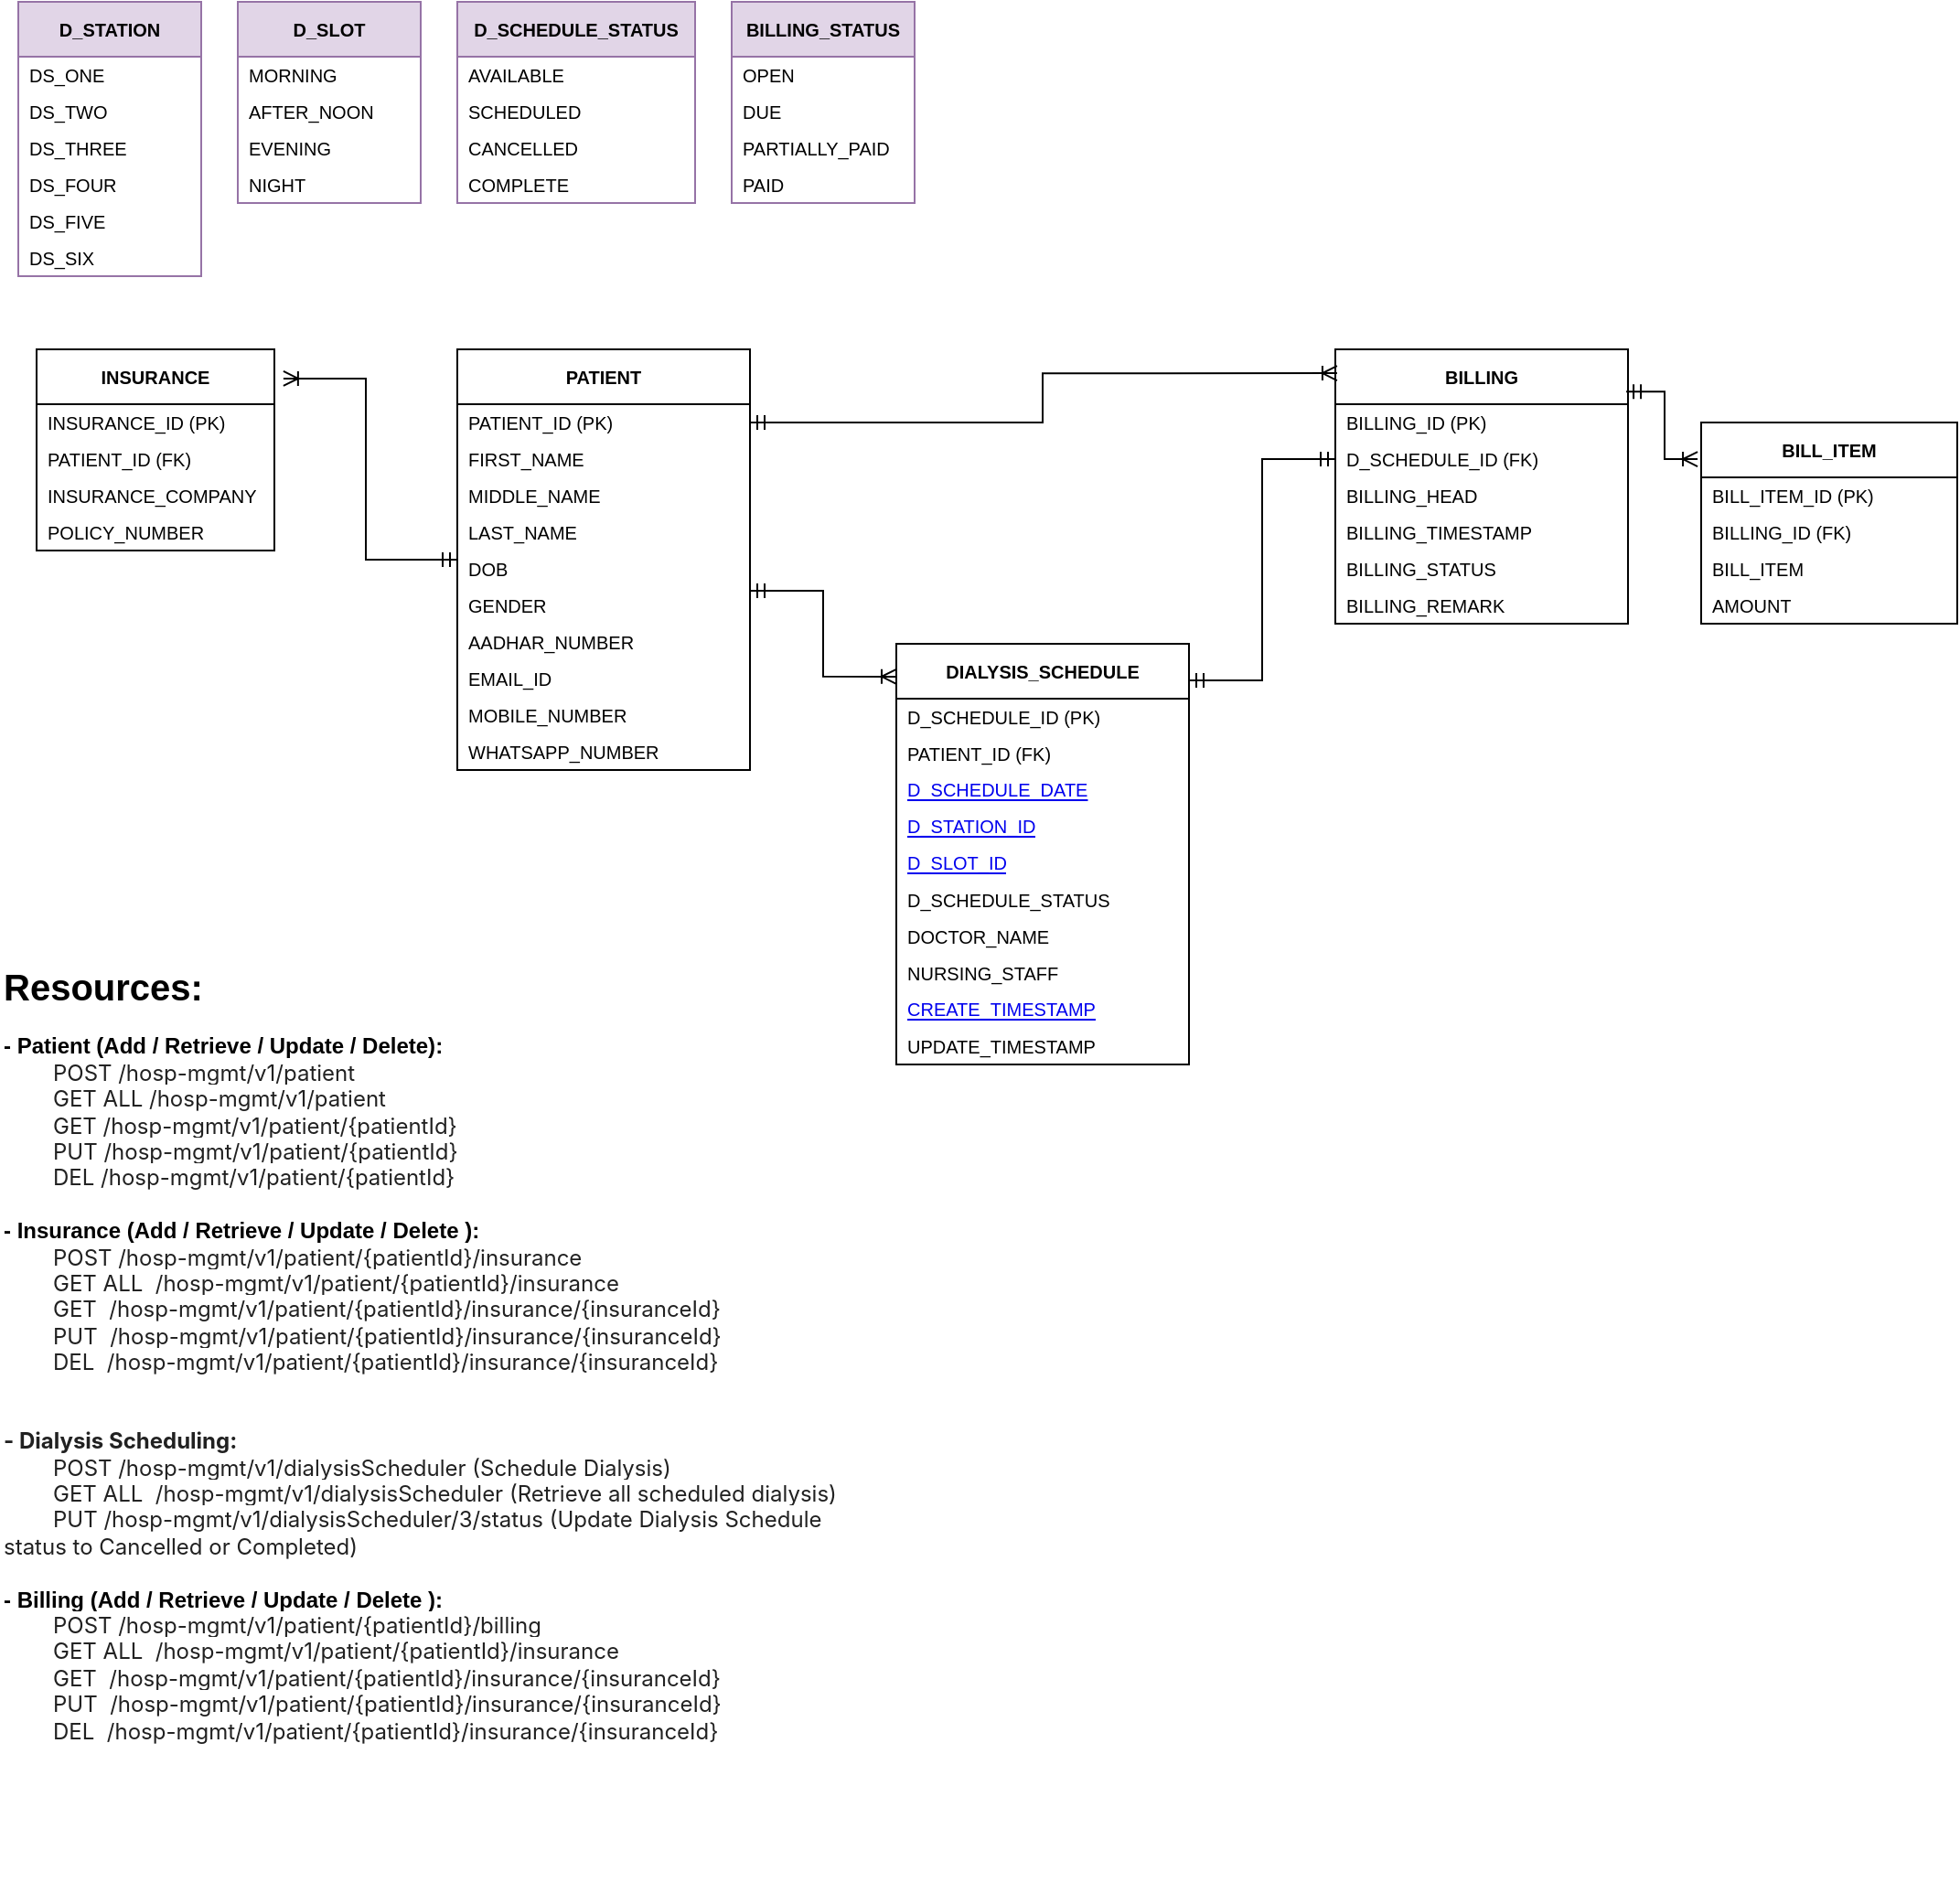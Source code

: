 <mxfile version="24.5.2" type="github">
  <diagram name="Page-1" id="mURi4eA8-3CM0eD0AN-O">
    <mxGraphModel dx="1730" dy="468" grid="1" gridSize="10" guides="1" tooltips="1" connect="1" arrows="1" fold="1" page="1" pageScale="1" pageWidth="850" pageHeight="1100" math="0" shadow="0">
      <root>
        <mxCell id="0" />
        <mxCell id="1" parent="0" />
        <mxCell id="1s8Oqz2JoPXFqwjpF97E-1" value="&lt;b&gt;BILLING&lt;/b&gt;" style="swimlane;fontStyle=0;childLayout=stackLayout;horizontal=1;startSize=30;horizontalStack=0;resizeParent=1;resizeParentMax=0;resizeLast=0;collapsible=1;marginBottom=0;whiteSpace=wrap;html=1;fontSize=10;" parent="1" vertex="1">
          <mxGeometry x="-120" y="200" width="160" height="150" as="geometry" />
        </mxCell>
        <mxCell id="1s8Oqz2JoPXFqwjpF97E-2" value="BILLING_ID (PK)" style="text;strokeColor=none;fillColor=none;align=left;verticalAlign=middle;spacingLeft=4;spacingRight=4;overflow=hidden;points=[[0,0.5],[1,0.5]];portConstraint=eastwest;rotatable=0;whiteSpace=wrap;html=1;fontSize=10;" parent="1s8Oqz2JoPXFqwjpF97E-1" vertex="1">
          <mxGeometry y="30" width="160" height="20" as="geometry" />
        </mxCell>
        <mxCell id="2lfy0u0CXC7GCAjW5FRf-1" value="D_SCHEDULE_ID (FK)" style="text;strokeColor=none;fillColor=none;align=left;verticalAlign=middle;spacingLeft=4;spacingRight=4;overflow=hidden;points=[[0,0.5],[1,0.5]];portConstraint=eastwest;rotatable=0;whiteSpace=wrap;html=1;fontSize=10;" vertex="1" parent="1s8Oqz2JoPXFqwjpF97E-1">
          <mxGeometry y="50" width="160" height="20" as="geometry" />
        </mxCell>
        <mxCell id="1s8Oqz2JoPXFqwjpF97E-21" value="BILLING_HEAD" style="text;strokeColor=none;fillColor=none;align=left;verticalAlign=middle;spacingLeft=4;spacingRight=4;overflow=hidden;points=[[0,0.5],[1,0.5]];portConstraint=eastwest;rotatable=0;whiteSpace=wrap;html=1;fontSize=10;" parent="1s8Oqz2JoPXFqwjpF97E-1" vertex="1">
          <mxGeometry y="70" width="160" height="20" as="geometry" />
        </mxCell>
        <mxCell id="1s8Oqz2JoPXFqwjpF97E-25" value="BILLING_TIMESTAMP" style="text;strokeColor=none;fillColor=none;align=left;verticalAlign=middle;spacingLeft=4;spacingRight=4;overflow=hidden;points=[[0,0.5],[1,0.5]];portConstraint=eastwest;rotatable=0;whiteSpace=wrap;html=1;fontSize=10;" parent="1s8Oqz2JoPXFqwjpF97E-1" vertex="1">
          <mxGeometry y="90" width="160" height="20" as="geometry" />
        </mxCell>
        <mxCell id="1s8Oqz2JoPXFqwjpF97E-24" value="BILLING_STATUS" style="text;strokeColor=none;fillColor=none;align=left;verticalAlign=middle;spacingLeft=4;spacingRight=4;overflow=hidden;points=[[0,0.5],[1,0.5]];portConstraint=eastwest;rotatable=0;whiteSpace=wrap;html=1;fontSize=10;" parent="1s8Oqz2JoPXFqwjpF97E-1" vertex="1">
          <mxGeometry y="110" width="160" height="20" as="geometry" />
        </mxCell>
        <mxCell id="1s8Oqz2JoPXFqwjpF97E-23" value="BILLING_REMARK" style="text;strokeColor=none;fillColor=none;align=left;verticalAlign=middle;spacingLeft=4;spacingRight=4;overflow=hidden;points=[[0,0.5],[1,0.5]];portConstraint=eastwest;rotatable=0;whiteSpace=wrap;html=1;fontSize=10;" parent="1s8Oqz2JoPXFqwjpF97E-1" vertex="1">
          <mxGeometry y="130" width="160" height="20" as="geometry" />
        </mxCell>
        <mxCell id="1s8Oqz2JoPXFqwjpF97E-10" value="&lt;b&gt;DIALYSIS_SCHEDULE&lt;/b&gt;" style="swimlane;fontStyle=0;childLayout=stackLayout;horizontal=1;startSize=30;horizontalStack=0;resizeParent=1;resizeParentMax=0;resizeLast=0;collapsible=1;marginBottom=0;whiteSpace=wrap;html=1;fontSize=10;" parent="1" vertex="1">
          <mxGeometry x="-360" y="361" width="160" height="230" as="geometry" />
        </mxCell>
        <mxCell id="1s8Oqz2JoPXFqwjpF97E-11" value="D_SCHEDULE_ID (PK)" style="text;strokeColor=none;fillColor=none;align=left;verticalAlign=middle;spacingLeft=4;spacingRight=4;overflow=hidden;points=[[0,0.5],[1,0.5]];portConstraint=eastwest;rotatable=0;whiteSpace=wrap;html=1;fontSize=10;" parent="1s8Oqz2JoPXFqwjpF97E-10" vertex="1">
          <mxGeometry y="30" width="160" height="20" as="geometry" />
        </mxCell>
        <mxCell id="1s8Oqz2JoPXFqwjpF97E-44" value="PATIENT_ID (FK)" style="text;strokeColor=none;fillColor=none;align=left;verticalAlign=middle;spacingLeft=4;spacingRight=4;overflow=hidden;points=[[0,0.5],[1,0.5]];portConstraint=eastwest;rotatable=0;whiteSpace=wrap;html=1;fontSize=10;" parent="1s8Oqz2JoPXFqwjpF97E-10" vertex="1">
          <mxGeometry y="50" width="160" height="20" as="geometry" />
        </mxCell>
        <mxCell id="1s8Oqz2JoPXFqwjpF97E-42" value="&lt;a style=&quot;border: 0px; vertical-align: middle; text-wrap: nowrap; font-family: Arial, sans-serif;&quot; id=&quot;D_SCHEDULE_DATE&quot;&gt;&lt;font style=&quot;font-size: 10px;&quot;&gt;D_SCHEDULE_DATE&lt;/font&gt;&lt;/a&gt;" style="text;strokeColor=none;fillColor=none;align=left;verticalAlign=middle;spacingLeft=4;spacingRight=4;overflow=hidden;points=[[0,0.5],[1,0.5]];portConstraint=eastwest;rotatable=0;whiteSpace=wrap;html=1;fontSize=10;" parent="1s8Oqz2JoPXFqwjpF97E-10" vertex="1">
          <mxGeometry y="70" width="160" height="20" as="geometry" />
        </mxCell>
        <mxCell id="1s8Oqz2JoPXFqwjpF97E-41" value="&lt;a style=&quot;border: 0px; vertical-align: middle; text-wrap: nowrap; font-family: Arial, sans-serif;&quot; id=&quot;D_STATION_ID&quot;&gt;&lt;font style=&quot;font-size: 10px;&quot;&gt;D_STATION_ID&lt;/font&gt;&lt;/a&gt;" style="text;strokeColor=none;fillColor=none;align=left;verticalAlign=middle;spacingLeft=4;spacingRight=4;overflow=hidden;points=[[0,0.5],[1,0.5]];portConstraint=eastwest;rotatable=0;whiteSpace=wrap;html=1;fontSize=10;" parent="1s8Oqz2JoPXFqwjpF97E-10" vertex="1">
          <mxGeometry y="90" width="160" height="20" as="geometry" />
        </mxCell>
        <mxCell id="1s8Oqz2JoPXFqwjpF97E-40" value="&lt;a style=&quot;border: 0px; vertical-align: middle; text-wrap: nowrap; font-family: Arial, sans-serif;&quot; id=&quot;D_SLOT_ID&quot;&gt;&lt;font style=&quot;font-size: 10px;&quot;&gt;D_SLOT_ID&lt;/font&gt;&lt;/a&gt;" style="text;strokeColor=none;fillColor=none;align=left;verticalAlign=middle;spacingLeft=4;spacingRight=4;overflow=hidden;points=[[0,0.5],[1,0.5]];portConstraint=eastwest;rotatable=0;whiteSpace=wrap;html=1;fontSize=10;" parent="1s8Oqz2JoPXFqwjpF97E-10" vertex="1">
          <mxGeometry y="110" width="160" height="20" as="geometry" />
        </mxCell>
        <mxCell id="1s8Oqz2JoPXFqwjpF97E-46" value="D_SCHEDULE_STATUS" style="text;strokeColor=none;fillColor=none;align=left;verticalAlign=middle;spacingLeft=4;spacingRight=4;overflow=hidden;points=[[0,0.5],[1,0.5]];portConstraint=eastwest;rotatable=0;whiteSpace=wrap;html=1;fontSize=10;" parent="1s8Oqz2JoPXFqwjpF97E-10" vertex="1">
          <mxGeometry y="130" width="160" height="20" as="geometry" />
        </mxCell>
        <mxCell id="1s8Oqz2JoPXFqwjpF97E-47" value="DOCTOR_NAME" style="text;strokeColor=none;fillColor=none;align=left;verticalAlign=middle;spacingLeft=4;spacingRight=4;overflow=hidden;points=[[0,0.5],[1,0.5]];portConstraint=eastwest;rotatable=0;whiteSpace=wrap;html=1;fontSize=10;" parent="1s8Oqz2JoPXFqwjpF97E-10" vertex="1">
          <mxGeometry y="150" width="160" height="20" as="geometry" />
        </mxCell>
        <mxCell id="1s8Oqz2JoPXFqwjpF97E-48" value="NURSING_STAFF&amp;nbsp;" style="text;strokeColor=none;fillColor=none;align=left;verticalAlign=middle;spacingLeft=4;spacingRight=4;overflow=hidden;points=[[0,0.5],[1,0.5]];portConstraint=eastwest;rotatable=0;whiteSpace=wrap;html=1;fontSize=10;" parent="1s8Oqz2JoPXFqwjpF97E-10" vertex="1">
          <mxGeometry y="170" width="160" height="20" as="geometry" />
        </mxCell>
        <mxCell id="1s8Oqz2JoPXFqwjpF97E-39" value="&lt;a style=&quot;text-wrap: nowrap; border: 0px; vertical-align: middle; font-family: Arial, sans-serif;&quot; id=&quot;CREATE_TIMESTAMP&quot;&gt;&lt;font style=&quot;font-size: 10px;&quot;&gt;CREATE_TIMESTAMP&lt;/font&gt;&lt;/a&gt;" style="text;strokeColor=none;fillColor=none;align=left;verticalAlign=middle;spacingLeft=4;spacingRight=4;overflow=hidden;points=[[0,0.5],[1,0.5]];portConstraint=eastwest;rotatable=0;whiteSpace=wrap;html=1;fontSize=10;" parent="1s8Oqz2JoPXFqwjpF97E-10" vertex="1">
          <mxGeometry y="190" width="160" height="20" as="geometry" />
        </mxCell>
        <mxCell id="1s8Oqz2JoPXFqwjpF97E-38" value="UPDATE_TIMESTAMP" style="text;strokeColor=none;fillColor=none;align=left;verticalAlign=middle;spacingLeft=4;spacingRight=4;overflow=hidden;points=[[0,0.5],[1,0.5]];portConstraint=eastwest;rotatable=0;whiteSpace=wrap;html=1;fontSize=10;" parent="1s8Oqz2JoPXFqwjpF97E-10" vertex="1">
          <mxGeometry y="210" width="160" height="20" as="geometry" />
        </mxCell>
        <mxCell id="1s8Oqz2JoPXFqwjpF97E-15" value="&lt;b&gt;PATIENT&lt;/b&gt;" style="swimlane;fontStyle=0;childLayout=stackLayout;horizontal=1;startSize=30;horizontalStack=0;resizeParent=1;resizeParentMax=0;resizeLast=0;collapsible=1;marginBottom=0;whiteSpace=wrap;html=1;fontSize=10;" parent="1" vertex="1">
          <mxGeometry x="-600" y="200" width="160" height="230" as="geometry" />
        </mxCell>
        <mxCell id="1s8Oqz2JoPXFqwjpF97E-16" value="PATIENT_ID (PK)" style="text;strokeColor=none;fillColor=none;align=left;verticalAlign=middle;spacingLeft=4;spacingRight=4;overflow=hidden;points=[[0,0.5],[1,0.5]];portConstraint=eastwest;rotatable=0;whiteSpace=wrap;html=1;fontSize=10;" parent="1s8Oqz2JoPXFqwjpF97E-15" vertex="1">
          <mxGeometry y="30" width="160" height="20" as="geometry" />
        </mxCell>
        <mxCell id="2lfy0u0CXC7GCAjW5FRf-28" value="FIRST_NAME&amp;nbsp;" style="text;strokeColor=none;fillColor=none;align=left;verticalAlign=middle;spacingLeft=4;spacingRight=4;overflow=hidden;points=[[0,0.5],[1,0.5]];portConstraint=eastwest;rotatable=0;whiteSpace=wrap;html=1;fontSize=10;" vertex="1" parent="1s8Oqz2JoPXFqwjpF97E-15">
          <mxGeometry y="50" width="160" height="20" as="geometry" />
        </mxCell>
        <mxCell id="2lfy0u0CXC7GCAjW5FRf-27" value="MIDDLE_NAME" style="text;strokeColor=none;fillColor=none;align=left;verticalAlign=middle;spacingLeft=4;spacingRight=4;overflow=hidden;points=[[0,0.5],[1,0.5]];portConstraint=eastwest;rotatable=0;whiteSpace=wrap;html=1;fontSize=10;" vertex="1" parent="1s8Oqz2JoPXFqwjpF97E-15">
          <mxGeometry y="70" width="160" height="20" as="geometry" />
        </mxCell>
        <mxCell id="2lfy0u0CXC7GCAjW5FRf-26" value="LAST_NAME" style="text;strokeColor=none;fillColor=none;align=left;verticalAlign=middle;spacingLeft=4;spacingRight=4;overflow=hidden;points=[[0,0.5],[1,0.5]];portConstraint=eastwest;rotatable=0;whiteSpace=wrap;html=1;fontSize=10;" vertex="1" parent="1s8Oqz2JoPXFqwjpF97E-15">
          <mxGeometry y="90" width="160" height="20" as="geometry" />
        </mxCell>
        <mxCell id="2lfy0u0CXC7GCAjW5FRf-25" value="DOB" style="text;strokeColor=none;fillColor=none;align=left;verticalAlign=middle;spacingLeft=4;spacingRight=4;overflow=hidden;points=[[0,0.5],[1,0.5]];portConstraint=eastwest;rotatable=0;whiteSpace=wrap;html=1;fontSize=10;" vertex="1" parent="1s8Oqz2JoPXFqwjpF97E-15">
          <mxGeometry y="110" width="160" height="20" as="geometry" />
        </mxCell>
        <mxCell id="2lfy0u0CXC7GCAjW5FRf-24" value="GENDER" style="text;strokeColor=none;fillColor=none;align=left;verticalAlign=middle;spacingLeft=4;spacingRight=4;overflow=hidden;points=[[0,0.5],[1,0.5]];portConstraint=eastwest;rotatable=0;whiteSpace=wrap;html=1;fontSize=10;" vertex="1" parent="1s8Oqz2JoPXFqwjpF97E-15">
          <mxGeometry y="130" width="160" height="20" as="geometry" />
        </mxCell>
        <mxCell id="2lfy0u0CXC7GCAjW5FRf-23" value="AADHAR_NUMBER" style="text;strokeColor=none;fillColor=none;align=left;verticalAlign=middle;spacingLeft=4;spacingRight=4;overflow=hidden;points=[[0,0.5],[1,0.5]];portConstraint=eastwest;rotatable=0;whiteSpace=wrap;html=1;fontSize=10;" vertex="1" parent="1s8Oqz2JoPXFqwjpF97E-15">
          <mxGeometry y="150" width="160" height="20" as="geometry" />
        </mxCell>
        <mxCell id="2lfy0u0CXC7GCAjW5FRf-22" value="EMAIL_ID" style="text;strokeColor=none;fillColor=none;align=left;verticalAlign=middle;spacingLeft=4;spacingRight=4;overflow=hidden;points=[[0,0.5],[1,0.5]];portConstraint=eastwest;rotatable=0;whiteSpace=wrap;html=1;fontSize=10;" vertex="1" parent="1s8Oqz2JoPXFqwjpF97E-15">
          <mxGeometry y="170" width="160" height="20" as="geometry" />
        </mxCell>
        <mxCell id="2lfy0u0CXC7GCAjW5FRf-21" value="MOBILE_NUMBER" style="text;strokeColor=none;fillColor=none;align=left;verticalAlign=middle;spacingLeft=4;spacingRight=4;overflow=hidden;points=[[0,0.5],[1,0.5]];portConstraint=eastwest;rotatable=0;whiteSpace=wrap;html=1;fontSize=10;" vertex="1" parent="1s8Oqz2JoPXFqwjpF97E-15">
          <mxGeometry y="190" width="160" height="20" as="geometry" />
        </mxCell>
        <mxCell id="2lfy0u0CXC7GCAjW5FRf-36" value="WHATSAPP_NUMBER&amp;nbsp;" style="text;strokeColor=none;fillColor=none;align=left;verticalAlign=middle;spacingLeft=4;spacingRight=4;overflow=hidden;points=[[0,0.5],[1,0.5]];portConstraint=eastwest;rotatable=0;whiteSpace=wrap;html=1;fontSize=10;" vertex="1" parent="1s8Oqz2JoPXFqwjpF97E-15">
          <mxGeometry y="210" width="160" height="20" as="geometry" />
        </mxCell>
        <mxCell id="1s8Oqz2JoPXFqwjpF97E-26" value="&lt;b&gt;BILL_ITEM&lt;/b&gt;" style="swimlane;fontStyle=0;childLayout=stackLayout;horizontal=1;startSize=30;horizontalStack=0;resizeParent=1;resizeParentMax=0;resizeLast=0;collapsible=1;marginBottom=0;whiteSpace=wrap;html=1;fontSize=10;" parent="1" vertex="1">
          <mxGeometry x="80" y="240" width="140" height="110" as="geometry" />
        </mxCell>
        <mxCell id="1s8Oqz2JoPXFqwjpF97E-27" value="BILL_ITEM_ID (PK)" style="text;strokeColor=none;fillColor=none;align=left;verticalAlign=middle;spacingLeft=4;spacingRight=4;overflow=hidden;points=[[0,0.5],[1,0.5]];portConstraint=eastwest;rotatable=0;whiteSpace=wrap;html=1;fontSize=10;" parent="1s8Oqz2JoPXFqwjpF97E-26" vertex="1">
          <mxGeometry y="30" width="140" height="20" as="geometry" />
        </mxCell>
        <mxCell id="1s8Oqz2JoPXFqwjpF97E-28" value="BILLING_ID (FK)" style="text;strokeColor=none;fillColor=none;align=left;verticalAlign=middle;spacingLeft=4;spacingRight=4;overflow=hidden;points=[[0,0.5],[1,0.5]];portConstraint=eastwest;rotatable=0;whiteSpace=wrap;html=1;fontSize=10;" parent="1s8Oqz2JoPXFqwjpF97E-26" vertex="1">
          <mxGeometry y="50" width="140" height="20" as="geometry" />
        </mxCell>
        <mxCell id="1s8Oqz2JoPXFqwjpF97E-29" value="BILL_ITEM" style="text;strokeColor=none;fillColor=none;align=left;verticalAlign=middle;spacingLeft=4;spacingRight=4;overflow=hidden;points=[[0,0.5],[1,0.5]];portConstraint=eastwest;rotatable=0;whiteSpace=wrap;html=1;fontSize=10;" parent="1s8Oqz2JoPXFqwjpF97E-26" vertex="1">
          <mxGeometry y="70" width="140" height="20" as="geometry" />
        </mxCell>
        <mxCell id="1s8Oqz2JoPXFqwjpF97E-30" value="AMOUNT" style="text;strokeColor=none;fillColor=none;align=left;verticalAlign=middle;spacingLeft=4;spacingRight=4;overflow=hidden;points=[[0,0.5],[1,0.5]];portConstraint=eastwest;rotatable=0;whiteSpace=wrap;html=1;fontSize=10;" parent="1s8Oqz2JoPXFqwjpF97E-26" vertex="1">
          <mxGeometry y="90" width="140" height="20" as="geometry" />
        </mxCell>
        <mxCell id="1s8Oqz2JoPXFqwjpF97E-32" value="" style="endArrow=ERoneToMany;html=1;rounded=0;exitX=0.994;exitY=0.154;exitDx=0;exitDy=0;exitPerimeter=0;entryX=-0.014;entryY=0.182;entryDx=0;entryDy=0;entryPerimeter=0;edgeStyle=orthogonalEdgeStyle;startArrow=ERmandOne;startFill=0;endFill=0;" parent="1" source="1s8Oqz2JoPXFqwjpF97E-1" target="1s8Oqz2JoPXFqwjpF97E-26" edge="1">
          <mxGeometry width="50" height="50" relative="1" as="geometry">
            <mxPoint x="400" y="270" as="sourcePoint" />
            <mxPoint x="450" y="220" as="targetPoint" />
          </mxGeometry>
        </mxCell>
        <mxCell id="1s8Oqz2JoPXFqwjpF97E-33" value="&lt;b&gt;BILLING_STATUS&lt;/b&gt;" style="swimlane;fontStyle=0;childLayout=stackLayout;horizontal=1;startSize=30;horizontalStack=0;resizeParent=1;resizeParentMax=0;resizeLast=0;collapsible=1;marginBottom=0;whiteSpace=wrap;html=1;fontSize=10;fillColor=#e1d5e7;strokeColor=#9673a6;" parent="1" vertex="1">
          <mxGeometry x="-450" y="10" width="100" height="110" as="geometry" />
        </mxCell>
        <mxCell id="1s8Oqz2JoPXFqwjpF97E-34" value="OPEN" style="text;strokeColor=none;fillColor=none;align=left;verticalAlign=middle;spacingLeft=4;spacingRight=4;overflow=hidden;points=[[0,0.5],[1,0.5]];portConstraint=eastwest;rotatable=0;whiteSpace=wrap;html=1;fontSize=10;" parent="1s8Oqz2JoPXFqwjpF97E-33" vertex="1">
          <mxGeometry y="30" width="100" height="20" as="geometry" />
        </mxCell>
        <mxCell id="1s8Oqz2JoPXFqwjpF97E-35" value="DUE" style="text;strokeColor=none;fillColor=none;align=left;verticalAlign=middle;spacingLeft=4;spacingRight=4;overflow=hidden;points=[[0,0.5],[1,0.5]];portConstraint=eastwest;rotatable=0;whiteSpace=wrap;html=1;fontSize=10;" parent="1s8Oqz2JoPXFqwjpF97E-33" vertex="1">
          <mxGeometry y="50" width="100" height="20" as="geometry" />
        </mxCell>
        <mxCell id="1s8Oqz2JoPXFqwjpF97E-36" value="PARTIALLY_PAID" style="text;strokeColor=none;fillColor=none;align=left;verticalAlign=middle;spacingLeft=4;spacingRight=4;overflow=hidden;points=[[0,0.5],[1,0.5]];portConstraint=eastwest;rotatable=0;whiteSpace=wrap;html=1;fontSize=10;" parent="1s8Oqz2JoPXFqwjpF97E-33" vertex="1">
          <mxGeometry y="70" width="100" height="20" as="geometry" />
        </mxCell>
        <mxCell id="1s8Oqz2JoPXFqwjpF97E-37" value="PAID" style="text;strokeColor=none;fillColor=none;align=left;verticalAlign=middle;spacingLeft=4;spacingRight=4;overflow=hidden;points=[[0,0.5],[1,0.5]];portConstraint=eastwest;rotatable=0;whiteSpace=wrap;html=1;fontSize=10;" parent="1s8Oqz2JoPXFqwjpF97E-33" vertex="1">
          <mxGeometry y="90" width="100" height="20" as="geometry" />
        </mxCell>
        <mxCell id="2lfy0u0CXC7GCAjW5FRf-2" style="edgeStyle=orthogonalEdgeStyle;rounded=0;orthogonalLoop=1;jettySize=auto;html=1;entryX=0;entryY=0.5;entryDx=0;entryDy=0;exitX=1;exitY=0.087;exitDx=0;exitDy=0;exitPerimeter=0;startArrow=ERmandOne;startFill=0;endArrow=ERmandOne;endFill=0;" edge="1" parent="1" source="1s8Oqz2JoPXFqwjpF97E-10" target="2lfy0u0CXC7GCAjW5FRf-1">
          <mxGeometry relative="1" as="geometry">
            <Array as="points">
              <mxPoint x="-160" y="381" />
              <mxPoint x="-160" y="260" />
            </Array>
          </mxGeometry>
        </mxCell>
        <mxCell id="2lfy0u0CXC7GCAjW5FRf-3" value="&lt;span style=&quot;text-align: left;&quot;&gt;&lt;b&gt;D_SCHEDULE_STATUS&lt;/b&gt;&lt;/span&gt;" style="swimlane;fontStyle=0;childLayout=stackLayout;horizontal=1;startSize=30;horizontalStack=0;resizeParent=1;resizeParentMax=0;resizeLast=0;collapsible=1;marginBottom=0;whiteSpace=wrap;html=1;fontSize=10;fillColor=#e1d5e7;strokeColor=#9673a6;" vertex="1" parent="1">
          <mxGeometry x="-600" y="10" width="130" height="110" as="geometry" />
        </mxCell>
        <mxCell id="2lfy0u0CXC7GCAjW5FRf-4" value="AVAILABLE" style="text;strokeColor=none;fillColor=none;align=left;verticalAlign=middle;spacingLeft=4;spacingRight=4;overflow=hidden;points=[[0,0.5],[1,0.5]];portConstraint=eastwest;rotatable=0;whiteSpace=wrap;html=1;fontSize=10;" vertex="1" parent="2lfy0u0CXC7GCAjW5FRf-3">
          <mxGeometry y="30" width="130" height="20" as="geometry" />
        </mxCell>
        <mxCell id="2lfy0u0CXC7GCAjW5FRf-5" value="SCHEDULED" style="text;strokeColor=none;fillColor=none;align=left;verticalAlign=middle;spacingLeft=4;spacingRight=4;overflow=hidden;points=[[0,0.5],[1,0.5]];portConstraint=eastwest;rotatable=0;whiteSpace=wrap;html=1;fontSize=10;" vertex="1" parent="2lfy0u0CXC7GCAjW5FRf-3">
          <mxGeometry y="50" width="130" height="20" as="geometry" />
        </mxCell>
        <mxCell id="2lfy0u0CXC7GCAjW5FRf-6" value="CANCELLED" style="text;strokeColor=none;fillColor=none;align=left;verticalAlign=middle;spacingLeft=4;spacingRight=4;overflow=hidden;points=[[0,0.5],[1,0.5]];portConstraint=eastwest;rotatable=0;whiteSpace=wrap;html=1;fontSize=10;" vertex="1" parent="2lfy0u0CXC7GCAjW5FRf-3">
          <mxGeometry y="70" width="130" height="20" as="geometry" />
        </mxCell>
        <mxCell id="2lfy0u0CXC7GCAjW5FRf-7" value="COMPLETE" style="text;strokeColor=none;fillColor=none;align=left;verticalAlign=middle;spacingLeft=4;spacingRight=4;overflow=hidden;points=[[0,0.5],[1,0.5]];portConstraint=eastwest;rotatable=0;whiteSpace=wrap;html=1;fontSize=10;" vertex="1" parent="2lfy0u0CXC7GCAjW5FRf-3">
          <mxGeometry y="90" width="130" height="20" as="geometry" />
        </mxCell>
        <mxCell id="2lfy0u0CXC7GCAjW5FRf-8" value="&lt;b&gt;D_SLOT&lt;/b&gt;" style="swimlane;fontStyle=0;childLayout=stackLayout;horizontal=1;startSize=30;horizontalStack=0;resizeParent=1;resizeParentMax=0;resizeLast=0;collapsible=1;marginBottom=0;whiteSpace=wrap;html=1;fontSize=10;fillColor=#e1d5e7;strokeColor=#9673a6;" vertex="1" parent="1">
          <mxGeometry x="-720" y="10" width="100" height="110" as="geometry" />
        </mxCell>
        <mxCell id="2lfy0u0CXC7GCAjW5FRf-9" value="MORNING" style="text;strokeColor=none;fillColor=none;align=left;verticalAlign=middle;spacingLeft=4;spacingRight=4;overflow=hidden;points=[[0,0.5],[1,0.5]];portConstraint=eastwest;rotatable=0;whiteSpace=wrap;html=1;fontSize=10;" vertex="1" parent="2lfy0u0CXC7GCAjW5FRf-8">
          <mxGeometry y="30" width="100" height="20" as="geometry" />
        </mxCell>
        <mxCell id="2lfy0u0CXC7GCAjW5FRf-10" value="AFTER_NOON" style="text;strokeColor=none;fillColor=none;align=left;verticalAlign=middle;spacingLeft=4;spacingRight=4;overflow=hidden;points=[[0,0.5],[1,0.5]];portConstraint=eastwest;rotatable=0;whiteSpace=wrap;html=1;fontSize=10;" vertex="1" parent="2lfy0u0CXC7GCAjW5FRf-8">
          <mxGeometry y="50" width="100" height="20" as="geometry" />
        </mxCell>
        <mxCell id="2lfy0u0CXC7GCAjW5FRf-11" value="EVENING" style="text;strokeColor=none;fillColor=none;align=left;verticalAlign=middle;spacingLeft=4;spacingRight=4;overflow=hidden;points=[[0,0.5],[1,0.5]];portConstraint=eastwest;rotatable=0;whiteSpace=wrap;html=1;fontSize=10;" vertex="1" parent="2lfy0u0CXC7GCAjW5FRf-8">
          <mxGeometry y="70" width="100" height="20" as="geometry" />
        </mxCell>
        <mxCell id="2lfy0u0CXC7GCAjW5FRf-12" value="NIGHT" style="text;strokeColor=none;fillColor=none;align=left;verticalAlign=middle;spacingLeft=4;spacingRight=4;overflow=hidden;points=[[0,0.5],[1,0.5]];portConstraint=eastwest;rotatable=0;whiteSpace=wrap;html=1;fontSize=10;" vertex="1" parent="2lfy0u0CXC7GCAjW5FRf-8">
          <mxGeometry y="90" width="100" height="20" as="geometry" />
        </mxCell>
        <mxCell id="2lfy0u0CXC7GCAjW5FRf-13" value="&lt;span style=&quot;text-align: left;&quot;&gt;&lt;b&gt;D_STATION&lt;/b&gt;&lt;/span&gt;" style="swimlane;fontStyle=0;childLayout=stackLayout;horizontal=1;startSize=30;horizontalStack=0;resizeParent=1;resizeParentMax=0;resizeLast=0;collapsible=1;marginBottom=0;whiteSpace=wrap;html=1;fontSize=10;fillColor=#e1d5e7;strokeColor=#9673a6;" vertex="1" parent="1">
          <mxGeometry x="-840" y="10" width="100" height="150" as="geometry" />
        </mxCell>
        <mxCell id="2lfy0u0CXC7GCAjW5FRf-14" value="DS_ONE" style="text;strokeColor=none;fillColor=none;align=left;verticalAlign=middle;spacingLeft=4;spacingRight=4;overflow=hidden;points=[[0,0.5],[1,0.5]];portConstraint=eastwest;rotatable=0;whiteSpace=wrap;html=1;fontSize=10;" vertex="1" parent="2lfy0u0CXC7GCAjW5FRf-13">
          <mxGeometry y="30" width="100" height="20" as="geometry" />
        </mxCell>
        <mxCell id="2lfy0u0CXC7GCAjW5FRf-16" value="DS_TWO" style="text;strokeColor=none;fillColor=none;align=left;verticalAlign=middle;spacingLeft=4;spacingRight=4;overflow=hidden;points=[[0,0.5],[1,0.5]];portConstraint=eastwest;rotatable=0;whiteSpace=wrap;html=1;fontSize=10;" vertex="1" parent="2lfy0u0CXC7GCAjW5FRf-13">
          <mxGeometry y="50" width="100" height="20" as="geometry" />
        </mxCell>
        <mxCell id="2lfy0u0CXC7GCAjW5FRf-20" value="DS_THREE" style="text;strokeColor=none;fillColor=none;align=left;verticalAlign=middle;spacingLeft=4;spacingRight=4;overflow=hidden;points=[[0,0.5],[1,0.5]];portConstraint=eastwest;rotatable=0;whiteSpace=wrap;html=1;fontSize=10;" vertex="1" parent="2lfy0u0CXC7GCAjW5FRf-13">
          <mxGeometry y="70" width="100" height="20" as="geometry" />
        </mxCell>
        <mxCell id="2lfy0u0CXC7GCAjW5FRf-19" value="DS_FOUR" style="text;strokeColor=none;fillColor=none;align=left;verticalAlign=middle;spacingLeft=4;spacingRight=4;overflow=hidden;points=[[0,0.5],[1,0.5]];portConstraint=eastwest;rotatable=0;whiteSpace=wrap;html=1;fontSize=10;" vertex="1" parent="2lfy0u0CXC7GCAjW5FRf-13">
          <mxGeometry y="90" width="100" height="20" as="geometry" />
        </mxCell>
        <mxCell id="2lfy0u0CXC7GCAjW5FRf-18" value="DS_FIVE" style="text;strokeColor=none;fillColor=none;align=left;verticalAlign=middle;spacingLeft=4;spacingRight=4;overflow=hidden;points=[[0,0.5],[1,0.5]];portConstraint=eastwest;rotatable=0;whiteSpace=wrap;html=1;fontSize=10;" vertex="1" parent="2lfy0u0CXC7GCAjW5FRf-13">
          <mxGeometry y="110" width="100" height="20" as="geometry" />
        </mxCell>
        <mxCell id="2lfy0u0CXC7GCAjW5FRf-17" value="DS_SIX" style="text;strokeColor=none;fillColor=none;align=left;verticalAlign=middle;spacingLeft=4;spacingRight=4;overflow=hidden;points=[[0,0.5],[1,0.5]];portConstraint=eastwest;rotatable=0;whiteSpace=wrap;html=1;fontSize=10;" vertex="1" parent="2lfy0u0CXC7GCAjW5FRf-13">
          <mxGeometry y="130" width="100" height="20" as="geometry" />
        </mxCell>
        <mxCell id="2lfy0u0CXC7GCAjW5FRf-30" value="&lt;b&gt;INSURANCE&lt;/b&gt;" style="swimlane;fontStyle=0;childLayout=stackLayout;horizontal=1;startSize=30;horizontalStack=0;resizeParent=1;resizeParentMax=0;resizeLast=0;collapsible=1;marginBottom=0;whiteSpace=wrap;html=1;fontSize=10;" vertex="1" parent="1">
          <mxGeometry x="-830" y="200" width="130" height="110" as="geometry" />
        </mxCell>
        <mxCell id="2lfy0u0CXC7GCAjW5FRf-31" value="INSURANCE_ID (PK)" style="text;strokeColor=none;fillColor=none;align=left;verticalAlign=middle;spacingLeft=4;spacingRight=4;overflow=hidden;points=[[0,0.5],[1,0.5]];portConstraint=eastwest;rotatable=0;whiteSpace=wrap;html=1;fontSize=10;" vertex="1" parent="2lfy0u0CXC7GCAjW5FRf-30">
          <mxGeometry y="30" width="130" height="20" as="geometry" />
        </mxCell>
        <mxCell id="2lfy0u0CXC7GCAjW5FRf-32" value="PATIENT_ID (FK)" style="text;strokeColor=none;fillColor=none;align=left;verticalAlign=middle;spacingLeft=4;spacingRight=4;overflow=hidden;points=[[0,0.5],[1,0.5]];portConstraint=eastwest;rotatable=0;whiteSpace=wrap;html=1;fontSize=10;" vertex="1" parent="2lfy0u0CXC7GCAjW5FRf-30">
          <mxGeometry y="50" width="130" height="20" as="geometry" />
        </mxCell>
        <mxCell id="2lfy0u0CXC7GCAjW5FRf-33" value="INSURANCE_COMPANY" style="text;strokeColor=none;fillColor=none;align=left;verticalAlign=middle;spacingLeft=4;spacingRight=4;overflow=hidden;points=[[0,0.5],[1,0.5]];portConstraint=eastwest;rotatable=0;whiteSpace=wrap;html=1;fontSize=10;" vertex="1" parent="2lfy0u0CXC7GCAjW5FRf-30">
          <mxGeometry y="70" width="130" height="20" as="geometry" />
        </mxCell>
        <mxCell id="2lfy0u0CXC7GCAjW5FRf-34" value="POLICY_NUMBER" style="text;strokeColor=none;fillColor=none;align=left;verticalAlign=middle;spacingLeft=4;spacingRight=4;overflow=hidden;points=[[0,0.5],[1,0.5]];portConstraint=eastwest;rotatable=0;whiteSpace=wrap;html=1;fontSize=10;" vertex="1" parent="2lfy0u0CXC7GCAjW5FRf-30">
          <mxGeometry y="90" width="130" height="20" as="geometry" />
        </mxCell>
        <mxCell id="2lfy0u0CXC7GCAjW5FRf-35" style="edgeStyle=orthogonalEdgeStyle;rounded=0;orthogonalLoop=1;jettySize=auto;html=1;startArrow=ERmandOne;startFill=0;endArrow=ERoneToMany;endFill=0;entryX=1.038;entryY=0.145;entryDx=0;entryDy=0;entryPerimeter=0;" edge="1" parent="1" source="1s8Oqz2JoPXFqwjpF97E-15" target="2lfy0u0CXC7GCAjW5FRf-30">
          <mxGeometry relative="1" as="geometry">
            <mxPoint x="-200" y="30" as="targetPoint" />
          </mxGeometry>
        </mxCell>
        <mxCell id="2lfy0u0CXC7GCAjW5FRf-37" style="edgeStyle=orthogonalEdgeStyle;rounded=0;orthogonalLoop=1;jettySize=auto;html=1;entryX=0;entryY=0.078;entryDx=0;entryDy=0;entryPerimeter=0;startArrow=ERmandOne;startFill=0;endArrow=ERoneToMany;endFill=0;exitX=1;exitY=0.1;exitDx=0;exitDy=0;exitPerimeter=0;" edge="1" parent="1" source="2lfy0u0CXC7GCAjW5FRf-24" target="1s8Oqz2JoPXFqwjpF97E-10">
          <mxGeometry relative="1" as="geometry" />
        </mxCell>
        <mxCell id="2lfy0u0CXC7GCAjW5FRf-38" style="edgeStyle=orthogonalEdgeStyle;rounded=0;orthogonalLoop=1;jettySize=auto;html=1;entryX=0.006;entryY=0.087;entryDx=0;entryDy=0;entryPerimeter=0;exitX=1;exitY=0.5;exitDx=0;exitDy=0;startArrow=ERmandOne;startFill=0;endArrow=ERoneToMany;endFill=0;" edge="1" parent="1" source="1s8Oqz2JoPXFqwjpF97E-16" target="1s8Oqz2JoPXFqwjpF97E-1">
          <mxGeometry relative="1" as="geometry">
            <Array as="points">
              <mxPoint x="-280" y="240" />
              <mxPoint x="-280" y="213" />
            </Array>
          </mxGeometry>
        </mxCell>
        <mxCell id="2lfy0u0CXC7GCAjW5FRf-39" value="&lt;h1 style=&quot;margin-top: 0px; font-size: 20px;&quot;&gt;&lt;font style=&quot;font-size: 20px;&quot;&gt;Resources:&lt;/font&gt;&lt;/h1&gt;&lt;div&gt;&lt;b&gt;- Patient (&lt;/b&gt;&lt;b style=&quot;background-color: initial;&quot;&gt;Add / Retrieve / Update / Delete)&lt;/b&gt;&lt;b style=&quot;background-color: initial;&quot;&gt;:&amp;nbsp;&lt;/b&gt;&lt;/div&gt;&lt;div&gt;&lt;span style=&quot;background-color: rgb(255, 255, 255); color: rgb(33, 33, 33); font-family: Inter, system-ui, -apple-system, BlinkMacSystemFont, &amp;quot;Segoe UI&amp;quot;, Roboto, Oxygen, Ubuntu, Cantarell, &amp;quot;Fira Sans&amp;quot;, &amp;quot;Droid Sans&amp;quot;, Helvetica, Arial, sans-serif; white-space-collapse: preserve;&quot;&gt;&lt;span style=&quot;white-space: pre;&quot;&gt;&#x9;&lt;/span&gt;POST /hosp-mgmt/v1/patient&lt;/span&gt;&lt;/div&gt;&lt;div&gt;&lt;span style=&quot;background-color: rgb(255, 255, 255); color: rgb(33, 33, 33); font-family: Inter, system-ui, -apple-system, BlinkMacSystemFont, &amp;quot;Segoe UI&amp;quot;, Roboto, Oxygen, Ubuntu, Cantarell, &amp;quot;Fira Sans&amp;quot;, &amp;quot;Droid Sans&amp;quot;, Helvetica, Arial, sans-serif; white-space-collapse: preserve;&quot;&gt;&lt;span style=&quot;white-space: pre;&quot;&gt;&#x9;&lt;/span&gt;GET ALL&lt;/span&gt;&lt;span style=&quot;white-space-collapse: preserve; color: rgb(33, 33, 33); font-family: Inter, system-ui, -apple-system, BlinkMacSystemFont, &amp;quot;Segoe UI&amp;quot;, Roboto, Oxygen, Ubuntu, Cantarell, &amp;quot;Fira Sans&amp;quot;, &amp;quot;Droid Sans&amp;quot;, Helvetica, Arial, sans-serif; background-color: rgb(255, 255, 255);&quot;&gt; &lt;/span&gt;&lt;span style=&quot;white-space-collapse: preserve; color: rgb(33, 33, 33); font-family: Inter, system-ui, -apple-system, BlinkMacSystemFont, &amp;quot;Segoe UI&amp;quot;, Roboto, Oxygen, Ubuntu, Cantarell, &amp;quot;Fira Sans&amp;quot;, &amp;quot;Droid Sans&amp;quot;, Helvetica, Arial, sans-serif; background-color: rgb(255, 255, 255);&quot;&gt;/hosp-mgmt/v1/patient&lt;/span&gt;&lt;/div&gt;&lt;div&gt;&lt;span style=&quot;color: rgb(33, 33, 33); font-family: Inter, system-ui, -apple-system, BlinkMacSystemFont, &amp;quot;Segoe UI&amp;quot;, Roboto, Oxygen, Ubuntu, Cantarell, &amp;quot;Fira Sans&amp;quot;, &amp;quot;Droid Sans&amp;quot;, Helvetica, Arial, sans-serif; white-space-collapse: preserve; background-color: rgb(255, 255, 255);&quot;&gt;&lt;span style=&quot;white-space: pre;&quot;&gt;&#x9;&lt;/span&gt;GET &lt;/span&gt;&lt;span style=&quot;color: rgb(33, 33, 33); font-family: Inter, system-ui, -apple-system, BlinkMacSystemFont, &amp;quot;Segoe UI&amp;quot;, Roboto, Oxygen, Ubuntu, Cantarell, &amp;quot;Fira Sans&amp;quot;, &amp;quot;Droid Sans&amp;quot;, Helvetica, Arial, sans-serif; white-space-collapse: preserve; background-color: rgb(255, 255, 255);&quot;&gt;/hosp-mgmt/v1/patient/{patientId}&lt;/span&gt;&lt;span style=&quot;white-space-collapse: preserve; color: rgb(33, 33, 33); font-family: Inter, system-ui, -apple-system, BlinkMacSystemFont, &amp;quot;Segoe UI&amp;quot;, Roboto, Oxygen, Ubuntu, Cantarell, &amp;quot;Fira Sans&amp;quot;, &amp;quot;Droid Sans&amp;quot;, Helvetica, Arial, sans-serif; background-color: rgb(255, 255, 255);&quot;&gt;&lt;br&gt;&lt;/span&gt;&lt;/div&gt;&lt;div&gt;&lt;span style=&quot;color: rgb(33, 33, 33); font-family: Inter, system-ui, -apple-system, BlinkMacSystemFont, &amp;quot;Segoe UI&amp;quot;, Roboto, Oxygen, Ubuntu, Cantarell, &amp;quot;Fira Sans&amp;quot;, &amp;quot;Droid Sans&amp;quot;, Helvetica, Arial, sans-serif; white-space-collapse: preserve; background-color: rgb(255, 255, 255);&quot;&gt;&lt;span style=&quot;white-space: pre;&quot;&gt;&#x9;&lt;/span&gt;PUT &lt;/span&gt;&lt;span style=&quot;color: rgb(33, 33, 33); font-family: Inter, system-ui, -apple-system, BlinkMacSystemFont, &amp;quot;Segoe UI&amp;quot;, Roboto, Oxygen, Ubuntu, Cantarell, &amp;quot;Fira Sans&amp;quot;, &amp;quot;Droid Sans&amp;quot;, Helvetica, Arial, sans-serif; white-space-collapse: preserve; background-color: rgb(255, 255, 255);&quot;&gt;/hosp-mgmt/v1/patient&lt;/span&gt;&lt;span style=&quot;background-color: rgb(255, 255, 255); color: rgb(33, 33, 33); font-family: Inter, system-ui, -apple-system, BlinkMacSystemFont, &amp;quot;Segoe UI&amp;quot;, Roboto, Oxygen, Ubuntu, Cantarell, &amp;quot;Fira Sans&amp;quot;, &amp;quot;Droid Sans&amp;quot;, Helvetica, Arial, sans-serif; white-space-collapse: preserve;&quot;&gt;/{patientId}&lt;/span&gt;&lt;span style=&quot;color: rgb(33, 33, 33); font-family: Inter, system-ui, -apple-system, BlinkMacSystemFont, &amp;quot;Segoe UI&amp;quot;, Roboto, Oxygen, Ubuntu, Cantarell, &amp;quot;Fira Sans&amp;quot;, &amp;quot;Droid Sans&amp;quot;, Helvetica, Arial, sans-serif; white-space-collapse: preserve; background-color: rgb(255, 255, 255);&quot;&gt;&lt;br&gt;&lt;/span&gt;&lt;/div&gt;&lt;div&gt;&lt;span style=&quot;white-space-collapse: preserve; color: rgb(33, 33, 33); font-family: Inter, system-ui, -apple-system, BlinkMacSystemFont, &amp;quot;Segoe UI&amp;quot;, Roboto, Oxygen, Ubuntu, Cantarell, &amp;quot;Fira Sans&amp;quot;, &amp;quot;Droid Sans&amp;quot;, Helvetica, Arial, sans-serif; background-color: rgb(255, 255, 255);&quot;&gt;&lt;span style=&quot;text-wrap: nowrap;&quot;&gt;&#x9;&lt;/span&gt;DEL &lt;/span&gt;&lt;span style=&quot;white-space-collapse: preserve; color: rgb(33, 33, 33); font-family: Inter, system-ui, -apple-system, BlinkMacSystemFont, &amp;quot;Segoe UI&amp;quot;, Roboto, Oxygen, Ubuntu, Cantarell, &amp;quot;Fira Sans&amp;quot;, &amp;quot;Droid Sans&amp;quot;, Helvetica, Arial, sans-serif; background-color: rgb(255, 255, 255);&quot;&gt;/hosp-mgmt/v1/patient&lt;/span&gt;&lt;span style=&quot;background-color: rgb(255, 255, 255); color: rgb(33, 33, 33); font-family: Inter, system-ui, -apple-system, BlinkMacSystemFont, &amp;quot;Segoe UI&amp;quot;, Roboto, Oxygen, Ubuntu, Cantarell, &amp;quot;Fira Sans&amp;quot;, &amp;quot;Droid Sans&amp;quot;, Helvetica, Arial, sans-serif; white-space-collapse: preserve;&quot;&gt;/{patientId}&lt;/span&gt;&lt;span style=&quot;color: rgb(33, 33, 33); font-family: Inter, system-ui, -apple-system, BlinkMacSystemFont, &amp;quot;Segoe UI&amp;quot;, Roboto, Oxygen, Ubuntu, Cantarell, &amp;quot;Fira Sans&amp;quot;, &amp;quot;Droid Sans&amp;quot;, Helvetica, Arial, sans-serif; white-space-collapse: preserve; background-color: rgb(255, 255, 255);&quot;&gt;&lt;br&gt;&lt;/span&gt;&lt;/div&gt;&lt;div&gt;&lt;span style=&quot;background-color: rgb(255, 255, 255); color: rgb(33, 33, 33); font-family: Inter, system-ui, -apple-system, BlinkMacSystemFont, &amp;quot;Segoe UI&amp;quot;, Roboto, Oxygen, Ubuntu, Cantarell, &amp;quot;Fira Sans&amp;quot;, &amp;quot;Droid Sans&amp;quot;, Helvetica, Arial, sans-serif; white-space-collapse: preserve;&quot;&gt;&lt;br&gt;&lt;/span&gt;&lt;/div&gt;&lt;div&gt;&lt;b style=&quot;background-color: initial;&quot;&gt;- Insurance (&lt;/b&gt;&lt;b style=&quot;background-color: initial;&quot;&gt;Add / Retrieve / Update / Delete&amp;nbsp;&lt;/b&gt;&lt;b style=&quot;background-color: initial;&quot;&gt;):&amp;nbsp;&lt;/b&gt;&lt;/div&gt;&lt;div&gt;&lt;span style=&quot;white-space-collapse: preserve; background-color: rgb(255, 255, 255); color: rgb(33, 33, 33); font-family: Inter, system-ui, -apple-system, BlinkMacSystemFont, &amp;quot;Segoe UI&amp;quot;, Roboto, Oxygen, Ubuntu, Cantarell, &amp;quot;Fira Sans&amp;quot;, &amp;quot;Droid Sans&amp;quot;, Helvetica, Arial, sans-serif;&quot;&gt;&lt;span style=&quot;white-space: pre;&quot;&gt;&#x9;&lt;/span&gt;POST /hosp-mgmt/v1/patient/{patientId}/insurance&lt;/span&gt;&lt;/div&gt;&lt;div&gt;&lt;span style=&quot;white-space-collapse: preserve; background-color: rgb(255, 255, 255); color: rgb(33, 33, 33); font-family: Inter, system-ui, -apple-system, BlinkMacSystemFont, &amp;quot;Segoe UI&amp;quot;, Roboto, Oxygen, Ubuntu, Cantarell, &amp;quot;Fira Sans&amp;quot;, &amp;quot;Droid Sans&amp;quot;, Helvetica, Arial, sans-serif;&quot;&gt;        GET ALL  &lt;/span&gt;&lt;span style=&quot;background-color: rgb(255, 255, 255); color: rgb(33, 33, 33); font-family: Inter, system-ui, -apple-system, BlinkMacSystemFont, &amp;quot;Segoe UI&amp;quot;, Roboto, Oxygen, Ubuntu, Cantarell, &amp;quot;Fira Sans&amp;quot;, &amp;quot;Droid Sans&amp;quot;, Helvetica, Arial, sans-serif; white-space-collapse: preserve;&quot;&gt;/hosp-mgmt/v1/patient/{patientId}/insurance&lt;/span&gt;&lt;span style=&quot;background-color: rgb(255, 255, 255); color: rgb(33, 33, 33); font-family: Inter, system-ui, -apple-system, BlinkMacSystemFont, &amp;quot;Segoe UI&amp;quot;, Roboto, Oxygen, Ubuntu, Cantarell, &amp;quot;Fira Sans&amp;quot;, &amp;quot;Droid Sans&amp;quot;, Helvetica, Arial, sans-serif; white-space-collapse: preserve;&quot;&gt; &lt;/span&gt;&lt;/div&gt;&lt;div&gt;&lt;span style=&quot;background-color: rgb(255, 255, 255); color: rgb(33, 33, 33); font-family: Inter, system-ui, -apple-system, BlinkMacSystemFont, &amp;quot;Segoe UI&amp;quot;, Roboto, Oxygen, Ubuntu, Cantarell, &amp;quot;Fira Sans&amp;quot;, &amp;quot;Droid Sans&amp;quot;, Helvetica, Arial, sans-serif; white-space-collapse: preserve;&quot;&gt;        &lt;/span&gt;&lt;span style=&quot;white-space-collapse: preserve; background-color: rgb(255, 255, 255); color: rgb(33, 33, 33); font-family: Inter, system-ui, -apple-system, BlinkMacSystemFont, &amp;quot;Segoe UI&amp;quot;, Roboto, Oxygen, Ubuntu, Cantarell, &amp;quot;Fira Sans&amp;quot;, &amp;quot;Droid Sans&amp;quot;, Helvetica, Arial, sans-serif;&quot;&gt;GET  &lt;/span&gt;&lt;span style=&quot;white-space-collapse: preserve; background-color: rgb(255, 255, 255); color: rgb(33, 33, 33); font-family: Inter, system-ui, -apple-system, BlinkMacSystemFont, &amp;quot;Segoe UI&amp;quot;, Roboto, Oxygen, Ubuntu, Cantarell, &amp;quot;Fira Sans&amp;quot;, &amp;quot;Droid Sans&amp;quot;, Helvetica, Arial, sans-serif;&quot;&gt;/hosp-mgmt/v1/patient/{patientId}/insurance/{insuranceId}&lt;/span&gt;&lt;/div&gt;&lt;div&gt;&lt;span style=&quot;white-space-collapse: preserve; background-color: rgb(255, 255, 255); color: rgb(33, 33, 33); font-family: Inter, system-ui, -apple-system, BlinkMacSystemFont, &amp;quot;Segoe UI&amp;quot;, Roboto, Oxygen, Ubuntu, Cantarell, &amp;quot;Fira Sans&amp;quot;, &amp;quot;Droid Sans&amp;quot;, Helvetica, Arial, sans-serif;&quot;&gt;        PUT&lt;/span&gt;&lt;span style=&quot;white-space-collapse: preserve; background-color: rgb(255, 255, 255); color: rgb(33, 33, 33); font-family: Inter, system-ui, -apple-system, BlinkMacSystemFont, &amp;quot;Segoe UI&amp;quot;, Roboto, Oxygen, Ubuntu, Cantarell, &amp;quot;Fira Sans&amp;quot;, &amp;quot;Droid Sans&amp;quot;, Helvetica, Arial, sans-serif;&quot;&gt;  &lt;/span&gt;&lt;span style=&quot;white-space-collapse: preserve; background-color: rgb(255, 255, 255); color: rgb(33, 33, 33); font-family: Inter, system-ui, -apple-system, BlinkMacSystemFont, &amp;quot;Segoe UI&amp;quot;, Roboto, Oxygen, Ubuntu, Cantarell, &amp;quot;Fira Sans&amp;quot;, &amp;quot;Droid Sans&amp;quot;, Helvetica, Arial, sans-serif;&quot;&gt;/hosp-mgmt/v1/patient/{patientId}/insurance/{insuranceId}&lt;/span&gt;&lt;/div&gt;&lt;div&gt;&lt;span style=&quot;white-space-collapse: preserve; background-color: rgb(255, 255, 255); color: rgb(33, 33, 33); font-family: Inter, system-ui, -apple-system, BlinkMacSystemFont, &amp;quot;Segoe UI&amp;quot;, Roboto, Oxygen, Ubuntu, Cantarell, &amp;quot;Fira Sans&amp;quot;, &amp;quot;Droid Sans&amp;quot;, Helvetica, Arial, sans-serif;&quot;&gt;        DEL&lt;/span&gt;&lt;span style=&quot;white-space-collapse: preserve; background-color: rgb(255, 255, 255); color: rgb(33, 33, 33); font-family: Inter, system-ui, -apple-system, BlinkMacSystemFont, &amp;quot;Segoe UI&amp;quot;, Roboto, Oxygen, Ubuntu, Cantarell, &amp;quot;Fira Sans&amp;quot;, &amp;quot;Droid Sans&amp;quot;, Helvetica, Arial, sans-serif;&quot;&gt;  &lt;/span&gt;&lt;span style=&quot;white-space-collapse: preserve; background-color: rgb(255, 255, 255); color: rgb(33, 33, 33); font-family: Inter, system-ui, -apple-system, BlinkMacSystemFont, &amp;quot;Segoe UI&amp;quot;, Roboto, Oxygen, Ubuntu, Cantarell, &amp;quot;Fira Sans&amp;quot;, &amp;quot;Droid Sans&amp;quot;, Helvetica, Arial, sans-serif;&quot;&gt;/hosp-mgmt/v1/patient/{patientId}/insurance/{insuranceId}&lt;/span&gt;&lt;span style=&quot;white-space-collapse: preserve; background-color: rgb(255, 255, 255); color: rgb(33, 33, 33); font-family: Inter, system-ui, -apple-system, BlinkMacSystemFont, &amp;quot;Segoe UI&amp;quot;, Roboto, Oxygen, Ubuntu, Cantarell, &amp;quot;Fira Sans&amp;quot;, &amp;quot;Droid Sans&amp;quot;, Helvetica, Arial, sans-serif;&quot;&gt;&lt;br&gt;&lt;/span&gt;&lt;/div&gt;&lt;div&gt;&lt;span style=&quot;white-space-collapse: preserve; background-color: rgb(255, 255, 255); color: rgb(33, 33, 33); font-family: Inter, system-ui, -apple-system, BlinkMacSystemFont, &amp;quot;Segoe UI&amp;quot;, Roboto, Oxygen, Ubuntu, Cantarell, &amp;quot;Fira Sans&amp;quot;, &amp;quot;Droid Sans&amp;quot;, Helvetica, Arial, sans-serif;&quot;&gt;&lt;br&gt;&lt;/span&gt;&lt;/div&gt;&lt;div&gt;&lt;span style=&quot;white-space-collapse: preserve; background-color: rgb(255, 255, 255); color: rgb(33, 33, 33); font-family: Inter, system-ui, -apple-system, BlinkMacSystemFont, &amp;quot;Segoe UI&amp;quot;, Roboto, Oxygen, Ubuntu, Cantarell, &amp;quot;Fira Sans&amp;quot;, &amp;quot;Droid Sans&amp;quot;, Helvetica, Arial, sans-serif;&quot;&gt;&lt;br&gt;&lt;/span&gt;&lt;/div&gt;&lt;div&gt;&lt;span style=&quot;white-space-collapse: preserve; background-color: rgb(255, 255, 255); color: rgb(33, 33, 33); font-family: Inter, system-ui, -apple-system, BlinkMacSystemFont, &amp;quot;Segoe UI&amp;quot;, Roboto, Oxygen, Ubuntu, Cantarell, &amp;quot;Fira Sans&amp;quot;, &amp;quot;Droid Sans&amp;quot;, Helvetica, Arial, sans-serif;&quot;&gt;&lt;b&gt;- Dialysis Scheduling:&lt;/b&gt;&lt;/span&gt;&lt;/div&gt;&lt;div&gt;&lt;div&gt;&lt;span style=&quot;white-space-collapse: preserve; background-color: rgb(255, 255, 255); color: rgb(33, 33, 33); font-family: Inter, system-ui, -apple-system, BlinkMacSystemFont, &amp;quot;Segoe UI&amp;quot;, Roboto, Oxygen, Ubuntu, Cantarell, &amp;quot;Fira Sans&amp;quot;, &amp;quot;Droid Sans&amp;quot;, Helvetica, Arial, sans-serif;&quot;&gt;&lt;span style=&quot;text-wrap: nowrap;&quot;&gt;&#x9;&lt;/span&gt;POST &lt;/span&gt;&lt;span style=&quot;background-color: rgb(255, 255, 255); color: rgb(33, 33, 33); font-family: Inter, system-ui, -apple-system, BlinkMacSystemFont, &amp;quot;Segoe UI&amp;quot;, Roboto, Oxygen, Ubuntu, Cantarell, &amp;quot;Fira Sans&amp;quot;, &amp;quot;Droid Sans&amp;quot;, Helvetica, Arial, sans-serif; white-space-collapse: preserve;&quot;&gt;/hosp-mgmt/v1/dialysisScheduler (Schedule Dialysis)&lt;/span&gt;&lt;/div&gt;&lt;div&gt;&lt;span style=&quot;white-space-collapse: preserve; background-color: rgb(255, 255, 255); color: rgb(33, 33, 33); font-family: Inter, system-ui, -apple-system, BlinkMacSystemFont, &amp;quot;Segoe UI&amp;quot;, Roboto, Oxygen, Ubuntu, Cantarell, &amp;quot;Fira Sans&amp;quot;, &amp;quot;Droid Sans&amp;quot;, Helvetica, Arial, sans-serif;&quot;&gt;        GET ALL  /&lt;/span&gt;&lt;span style=&quot;color: rgb(33, 33, 33); font-family: Inter, system-ui, -apple-system, BlinkMacSystemFont, &amp;quot;Segoe UI&amp;quot;, Roboto, Oxygen, Ubuntu, Cantarell, &amp;quot;Fira Sans&amp;quot;, &amp;quot;Droid Sans&amp;quot;, Helvetica, Arial, sans-serif; white-space-collapse: preserve; background-color: rgb(255, 255, 255);&quot;&gt;hosp-mgmt/v1/dialysisScheduler (Retrieve all scheduled dialysis)&lt;/span&gt;&lt;span style=&quot;white-space-collapse: preserve; background-color: rgb(255, 255, 255); color: rgb(33, 33, 33); font-family: Inter, system-ui, -apple-system, BlinkMacSystemFont, &amp;quot;Segoe UI&amp;quot;, Roboto, Oxygen, Ubuntu, Cantarell, &amp;quot;Fira Sans&amp;quot;, &amp;quot;Droid Sans&amp;quot;, Helvetica, Arial, sans-serif;&quot;&gt; &lt;/span&gt;&lt;br&gt;&lt;/div&gt;&lt;div&gt;&lt;span style=&quot;background-color: rgb(255, 255, 255); color: rgb(33, 33, 33); font-family: Inter, system-ui, -apple-system, BlinkMacSystemFont, &amp;quot;Segoe UI&amp;quot;, Roboto, Oxygen, Ubuntu, Cantarell, &amp;quot;Fira Sans&amp;quot;, &amp;quot;Droid Sans&amp;quot;, Helvetica, Arial, sans-serif; white-space-collapse: preserve;&quot;&gt;        PUT &lt;/span&gt;&lt;span style=&quot;background-color: rgb(255, 255, 255); color: rgb(33, 33, 33); font-family: Inter, system-ui, -apple-system, BlinkMacSystemFont, &amp;quot;Segoe UI&amp;quot;, Roboto, Oxygen, Ubuntu, Cantarell, &amp;quot;Fira Sans&amp;quot;, &amp;quot;Droid Sans&amp;quot;, Helvetica, Arial, sans-serif; white-space-collapse: preserve;&quot;&gt;/hosp-mgmt/v1/dialysisScheduler/3/status (Update Dialysis Schedule status to Cancelled or Completed)&lt;/span&gt;&lt;/div&gt;&lt;/div&gt;&lt;div&gt;&lt;span style=&quot;white-space-collapse: preserve; background-color: rgb(255, 255, 255); color: rgb(33, 33, 33); font-family: Inter, system-ui, -apple-system, BlinkMacSystemFont, &amp;quot;Segoe UI&amp;quot;, Roboto, Oxygen, Ubuntu, Cantarell, &amp;quot;Fira Sans&amp;quot;, &amp;quot;Droid Sans&amp;quot;, Helvetica, Arial, sans-serif;&quot;&gt;&lt;br&gt;&lt;/span&gt;&lt;/div&gt;&lt;div&gt;&lt;div&gt;&lt;b style=&quot;background-color: initial;&quot;&gt;- Billing (&lt;/b&gt;&lt;b style=&quot;background-color: initial;&quot;&gt;Add / Retrieve / Update / Delete&amp;nbsp;&lt;/b&gt;&lt;b style=&quot;background-color: initial;&quot;&gt;):&amp;nbsp;&lt;/b&gt;&lt;/div&gt;&lt;div&gt;&lt;span style=&quot;white-space-collapse: preserve; background-color: rgb(255, 255, 255); color: rgb(33, 33, 33); font-family: Inter, system-ui, -apple-system, BlinkMacSystemFont, &amp;quot;Segoe UI&amp;quot;, Roboto, Oxygen, Ubuntu, Cantarell, &amp;quot;Fira Sans&amp;quot;, &amp;quot;Droid Sans&amp;quot;, Helvetica, Arial, sans-serif;&quot;&gt;&lt;span style=&quot;text-wrap: nowrap;&quot;&gt;&#x9;&lt;/span&gt;POST /hosp-mgmt/v1/patient/{patientId}/billing&lt;/span&gt;&lt;/div&gt;&lt;div&gt;&lt;span style=&quot;white-space-collapse: preserve; background-color: rgb(255, 255, 255); color: rgb(33, 33, 33); font-family: Inter, system-ui, -apple-system, BlinkMacSystemFont, &amp;quot;Segoe UI&amp;quot;, Roboto, Oxygen, Ubuntu, Cantarell, &amp;quot;Fira Sans&amp;quot;, &amp;quot;Droid Sans&amp;quot;, Helvetica, Arial, sans-serif;&quot;&gt;        GET ALL  &lt;/span&gt;&lt;span style=&quot;background-color: rgb(255, 255, 255); color: rgb(33, 33, 33); font-family: Inter, system-ui, -apple-system, BlinkMacSystemFont, &amp;quot;Segoe UI&amp;quot;, Roboto, Oxygen, Ubuntu, Cantarell, &amp;quot;Fira Sans&amp;quot;, &amp;quot;Droid Sans&amp;quot;, Helvetica, Arial, sans-serif; white-space-collapse: preserve;&quot;&gt;/hosp-mgmt/v1/patient/{patientId}/insurance&lt;/span&gt;&lt;span style=&quot;background-color: rgb(255, 255, 255); color: rgb(33, 33, 33); font-family: Inter, system-ui, -apple-system, BlinkMacSystemFont, &amp;quot;Segoe UI&amp;quot;, Roboto, Oxygen, Ubuntu, Cantarell, &amp;quot;Fira Sans&amp;quot;, &amp;quot;Droid Sans&amp;quot;, Helvetica, Arial, sans-serif; white-space-collapse: preserve;&quot;&gt; &lt;/span&gt;&lt;/div&gt;&lt;div&gt;&lt;span style=&quot;background-color: rgb(255, 255, 255); color: rgb(33, 33, 33); font-family: Inter, system-ui, -apple-system, BlinkMacSystemFont, &amp;quot;Segoe UI&amp;quot;, Roboto, Oxygen, Ubuntu, Cantarell, &amp;quot;Fira Sans&amp;quot;, &amp;quot;Droid Sans&amp;quot;, Helvetica, Arial, sans-serif; white-space-collapse: preserve;&quot;&gt;        &lt;/span&gt;&lt;span style=&quot;white-space-collapse: preserve; background-color: rgb(255, 255, 255); color: rgb(33, 33, 33); font-family: Inter, system-ui, -apple-system, BlinkMacSystemFont, &amp;quot;Segoe UI&amp;quot;, Roboto, Oxygen, Ubuntu, Cantarell, &amp;quot;Fira Sans&amp;quot;, &amp;quot;Droid Sans&amp;quot;, Helvetica, Arial, sans-serif;&quot;&gt;GET  &lt;/span&gt;&lt;span style=&quot;white-space-collapse: preserve; background-color: rgb(255, 255, 255); color: rgb(33, 33, 33); font-family: Inter, system-ui, -apple-system, BlinkMacSystemFont, &amp;quot;Segoe UI&amp;quot;, Roboto, Oxygen, Ubuntu, Cantarell, &amp;quot;Fira Sans&amp;quot;, &amp;quot;Droid Sans&amp;quot;, Helvetica, Arial, sans-serif;&quot;&gt;/hosp-mgmt/v1/patient/{patientId}/insurance/{insuranceId}&lt;/span&gt;&lt;/div&gt;&lt;div&gt;&lt;span style=&quot;white-space-collapse: preserve; background-color: rgb(255, 255, 255); color: rgb(33, 33, 33); font-family: Inter, system-ui, -apple-system, BlinkMacSystemFont, &amp;quot;Segoe UI&amp;quot;, Roboto, Oxygen, Ubuntu, Cantarell, &amp;quot;Fira Sans&amp;quot;, &amp;quot;Droid Sans&amp;quot;, Helvetica, Arial, sans-serif;&quot;&gt;        PUT&lt;/span&gt;&lt;span style=&quot;white-space-collapse: preserve; background-color: rgb(255, 255, 255); color: rgb(33, 33, 33); font-family: Inter, system-ui, -apple-system, BlinkMacSystemFont, &amp;quot;Segoe UI&amp;quot;, Roboto, Oxygen, Ubuntu, Cantarell, &amp;quot;Fira Sans&amp;quot;, &amp;quot;Droid Sans&amp;quot;, Helvetica, Arial, sans-serif;&quot;&gt;  &lt;/span&gt;&lt;span style=&quot;white-space-collapse: preserve; background-color: rgb(255, 255, 255); color: rgb(33, 33, 33); font-family: Inter, system-ui, -apple-system, BlinkMacSystemFont, &amp;quot;Segoe UI&amp;quot;, Roboto, Oxygen, Ubuntu, Cantarell, &amp;quot;Fira Sans&amp;quot;, &amp;quot;Droid Sans&amp;quot;, Helvetica, Arial, sans-serif;&quot;&gt;/hosp-mgmt/v1/patient/{patientId}/insurance/{insuranceId}&lt;/span&gt;&lt;/div&gt;&lt;div&gt;&lt;span style=&quot;white-space-collapse: preserve; background-color: rgb(255, 255, 255); color: rgb(33, 33, 33); font-family: Inter, system-ui, -apple-system, BlinkMacSystemFont, &amp;quot;Segoe UI&amp;quot;, Roboto, Oxygen, Ubuntu, Cantarell, &amp;quot;Fira Sans&amp;quot;, &amp;quot;Droid Sans&amp;quot;, Helvetica, Arial, sans-serif;&quot;&gt;        DEL&lt;/span&gt;&lt;span style=&quot;white-space-collapse: preserve; background-color: rgb(255, 255, 255); color: rgb(33, 33, 33); font-family: Inter, system-ui, -apple-system, BlinkMacSystemFont, &amp;quot;Segoe UI&amp;quot;, Roboto, Oxygen, Ubuntu, Cantarell, &amp;quot;Fira Sans&amp;quot;, &amp;quot;Droid Sans&amp;quot;, Helvetica, Arial, sans-serif;&quot;&gt;  &lt;/span&gt;&lt;span style=&quot;white-space-collapse: preserve; background-color: rgb(255, 255, 255); color: rgb(33, 33, 33); font-family: Inter, system-ui, -apple-system, BlinkMacSystemFont, &amp;quot;Segoe UI&amp;quot;, Roboto, Oxygen, Ubuntu, Cantarell, &amp;quot;Fira Sans&amp;quot;, &amp;quot;Droid Sans&amp;quot;, Helvetica, Arial, sans-serif;&quot;&gt;/hosp-mgmt/v1/patient/{patientId}/insurance/{insuranceId}&lt;/span&gt;&lt;/div&gt;&lt;/div&gt;" style="text;html=1;whiteSpace=wrap;overflow=hidden;rounded=0;" vertex="1" parent="1">
          <mxGeometry x="-850" y="530" width="480" height="510" as="geometry" />
        </mxCell>
      </root>
    </mxGraphModel>
  </diagram>
</mxfile>
